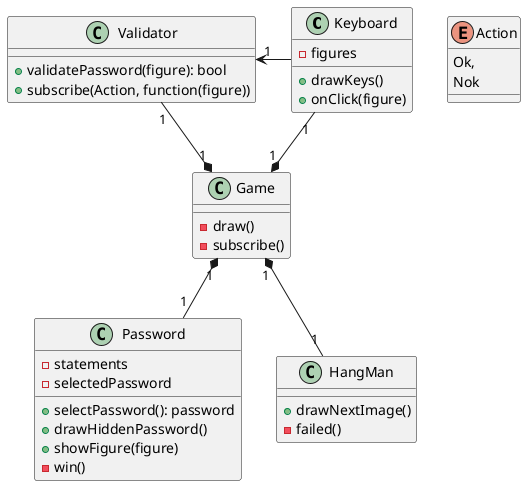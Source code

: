 @startuml

class Keyboard {
    + drawKeys()
    + onClick(figure)
    - figures
}
class Password {
    + selectPassword(): password
    + drawHiddenPassword()
    + showFigure(figure)
    - win()
    - statements
    - selectedPassword
}
class HangMan {
    + drawNextImage()
    - failed()
}
class Validator {
    + validatePassword(figure): bool
    + subscribe(Action, function(figure))
}
class Game {
    - draw()
    - subscribe()
}

enum Action {
    Ok,
    Nok
}

Keyboard "1" --* "1" Game
Game "1" *-- "1" HangMan
Game "1" *-- "1" Password
Game "1" *-- "1" Validator


Keyboard -left-> "1" Validator
@enduml
